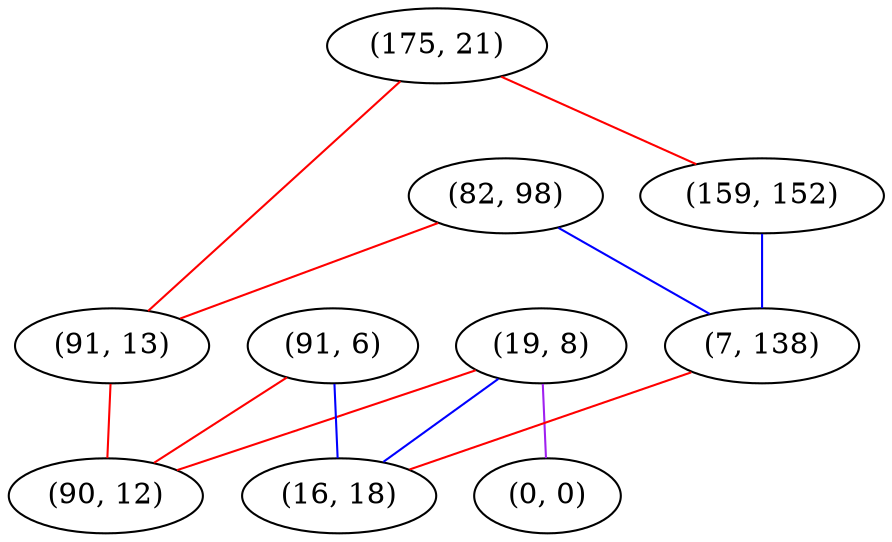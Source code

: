 graph "" {
"(19, 8)";
"(0, 0)";
"(82, 98)";
"(175, 21)";
"(91, 6)";
"(91, 13)";
"(159, 152)";
"(7, 138)";
"(16, 18)";
"(90, 12)";
"(19, 8)" -- "(0, 0)"  [color=purple, key=0, weight=4];
"(19, 8)" -- "(90, 12)"  [color=red, key=0, weight=1];
"(19, 8)" -- "(16, 18)"  [color=blue, key=0, weight=3];
"(82, 98)" -- "(7, 138)"  [color=blue, key=0, weight=3];
"(82, 98)" -- "(91, 13)"  [color=red, key=0, weight=1];
"(175, 21)" -- "(159, 152)"  [color=red, key=0, weight=1];
"(175, 21)" -- "(91, 13)"  [color=red, key=0, weight=1];
"(91, 6)" -- "(90, 12)"  [color=red, key=0, weight=1];
"(91, 6)" -- "(16, 18)"  [color=blue, key=0, weight=3];
"(91, 13)" -- "(90, 12)"  [color=red, key=0, weight=1];
"(159, 152)" -- "(7, 138)"  [color=blue, key=0, weight=3];
"(7, 138)" -- "(16, 18)"  [color=red, key=0, weight=1];
}

